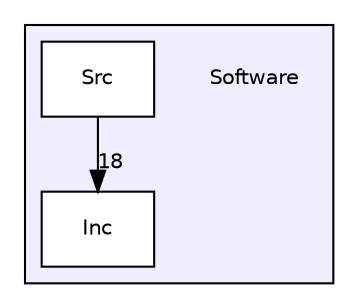 digraph "Software" {
  compound=true
  node [ fontsize="10", fontname="Helvetica"];
  edge [ labelfontsize="10", labelfontname="Helvetica"];
  subgraph clusterdir_4e9c05acfa2c3671b8618fcb95d57d96 {
    graph [ bgcolor="#eeeeff", pencolor="black", label="" URL="dir_4e9c05acfa2c3671b8618fcb95d57d96.html"];
    dir_4e9c05acfa2c3671b8618fcb95d57d96 [shape=plaintext label="Software"];
    dir_9983cc9f2327901edd3f8960c0ad9c2f [shape=box label="Inc" color="black" fillcolor="white" style="filled" URL="dir_9983cc9f2327901edd3f8960c0ad9c2f.html"];
    dir_f8859d1eac264ed290a029e4fa2f4722 [shape=box label="Src" color="black" fillcolor="white" style="filled" URL="dir_f8859d1eac264ed290a029e4fa2f4722.html"];
  }
  dir_f8859d1eac264ed290a029e4fa2f4722->dir_9983cc9f2327901edd3f8960c0ad9c2f [headlabel="18", labeldistance=1.5 headhref="dir_000004_000003.html"];
}
